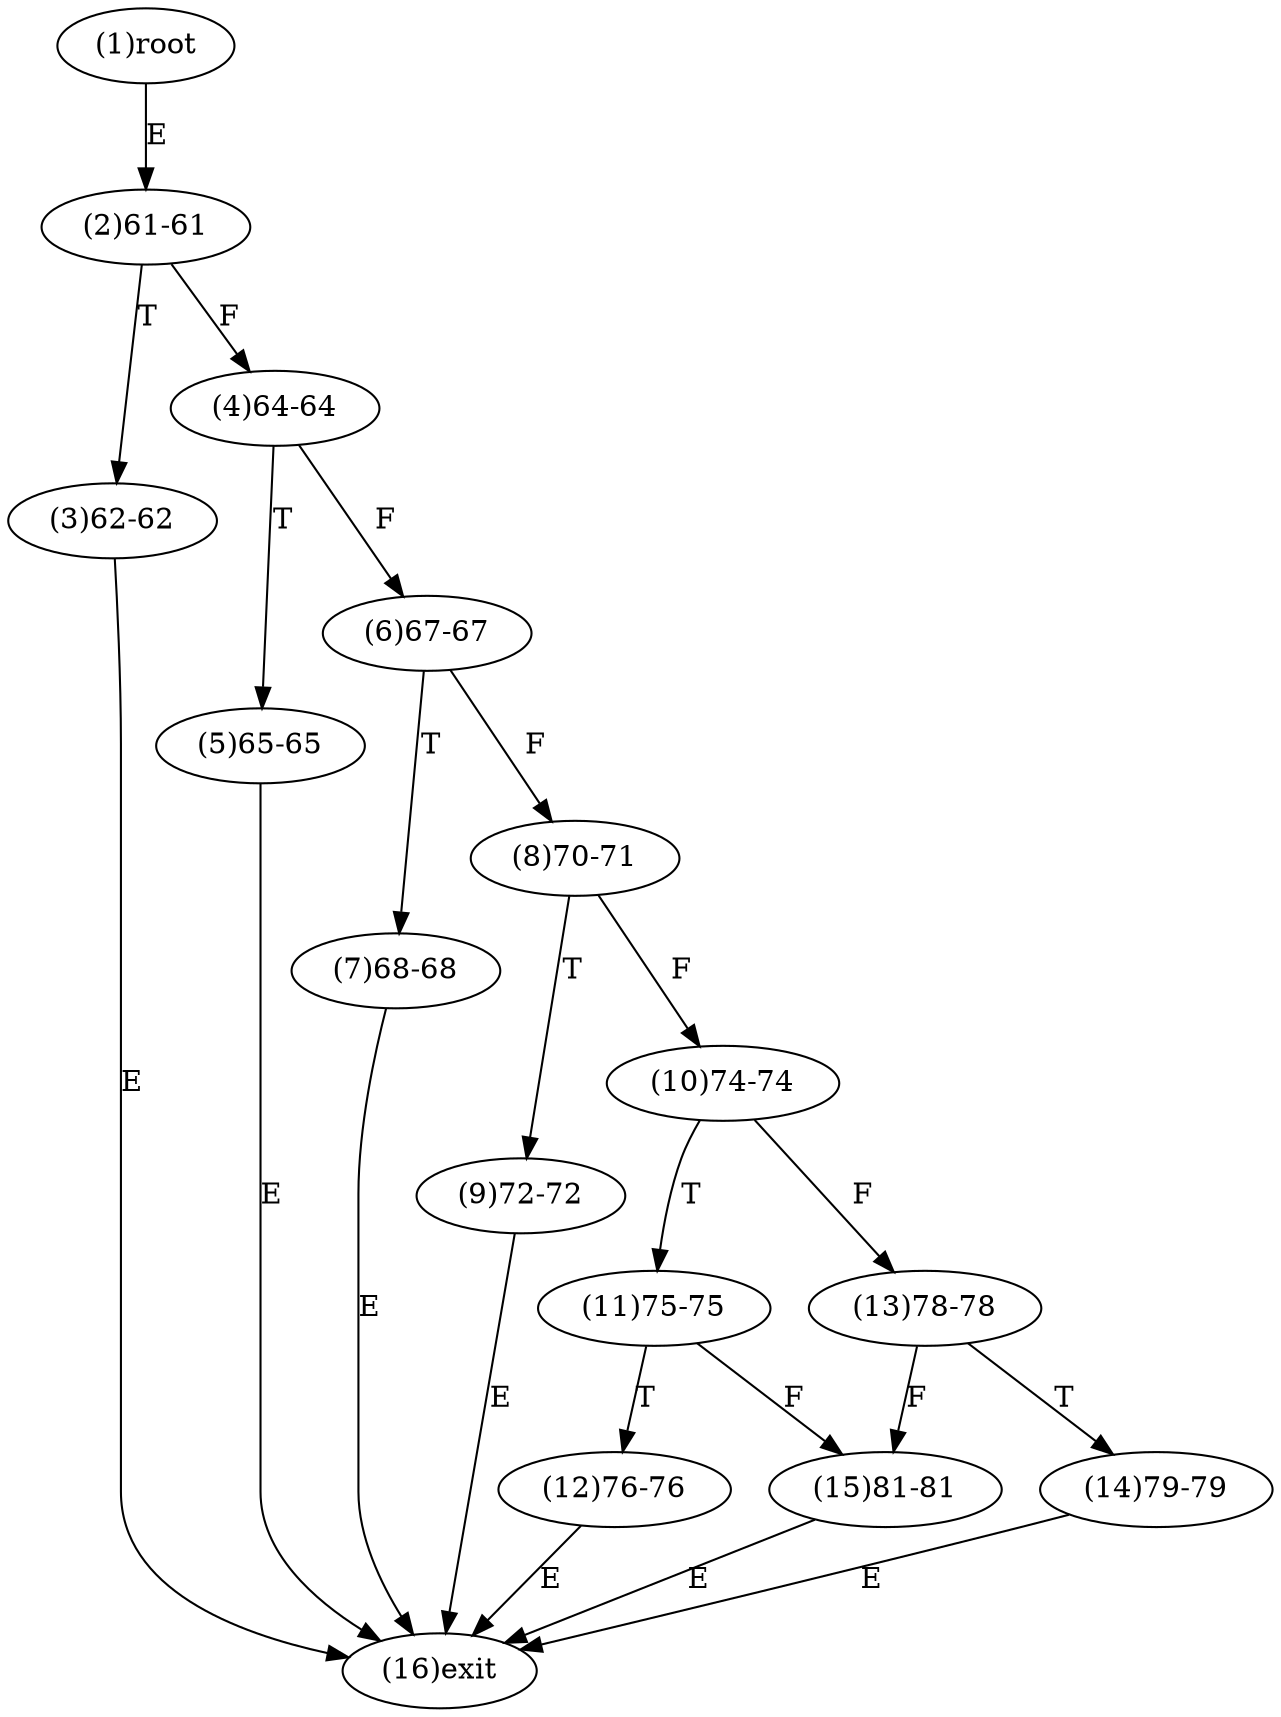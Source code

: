digraph "" { 
1[ label="(1)root"];
2[ label="(2)61-61"];
3[ label="(3)62-62"];
4[ label="(4)64-64"];
5[ label="(5)65-65"];
6[ label="(6)67-67"];
7[ label="(7)68-68"];
8[ label="(8)70-71"];
9[ label="(9)72-72"];
10[ label="(10)74-74"];
11[ label="(11)75-75"];
12[ label="(12)76-76"];
13[ label="(13)78-78"];
14[ label="(14)79-79"];
15[ label="(15)81-81"];
16[ label="(16)exit"];
1->2[ label="E"];
2->4[ label="F"];
2->3[ label="T"];
3->16[ label="E"];
4->6[ label="F"];
4->5[ label="T"];
5->16[ label="E"];
6->8[ label="F"];
6->7[ label="T"];
7->16[ label="E"];
8->10[ label="F"];
8->9[ label="T"];
9->16[ label="E"];
10->13[ label="F"];
10->11[ label="T"];
11->15[ label="F"];
11->12[ label="T"];
12->16[ label="E"];
13->15[ label="F"];
13->14[ label="T"];
14->16[ label="E"];
15->16[ label="E"];
}